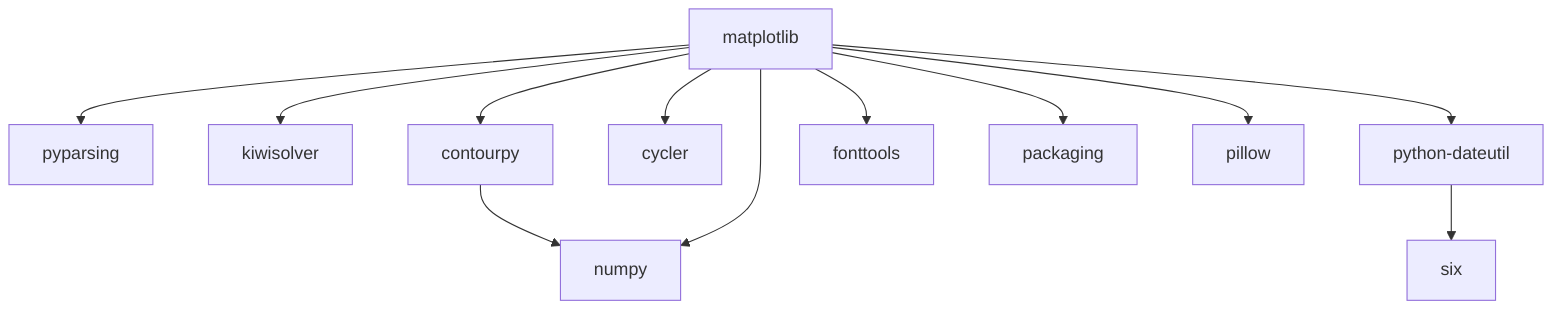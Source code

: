 graph TD
    matplotlib
    matplotlib --> pyparsing
    matplotlib --> kiwisolver
    matplotlib --> contourpy
    contourpy --> numpy
    matplotlib --> cycler
    matplotlib --> python-dateutil
    python-dateutil --> six
    matplotlib --> numpy
    matplotlib --> fonttools
    matplotlib --> packaging
    matplotlib --> pillow
